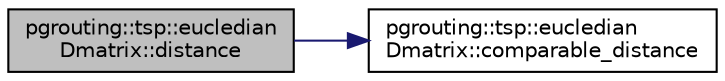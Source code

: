 digraph "pgrouting::tsp::eucledianDmatrix::distance"
{
  edge [fontname="Helvetica",fontsize="10",labelfontname="Helvetica",labelfontsize="10"];
  node [fontname="Helvetica",fontsize="10",shape=record];
  rankdir="LR";
  Node1 [label="pgrouting::tsp::eucledian\lDmatrix::distance",height=0.2,width=0.4,color="black", fillcolor="grey75", style="filled" fontcolor="black"];
  Node1 -> Node2 [color="midnightblue",fontsize="10",style="solid",fontname="Helvetica"];
  Node2 [label="pgrouting::tsp::eucledian\lDmatrix::comparable_distance",height=0.2,width=0.4,color="black", fillcolor="white", style="filled",URL="$classpgrouting_1_1tsp_1_1eucledianDmatrix.html#a303896714de1d58dc3f185d2fa2b864a"];
}
